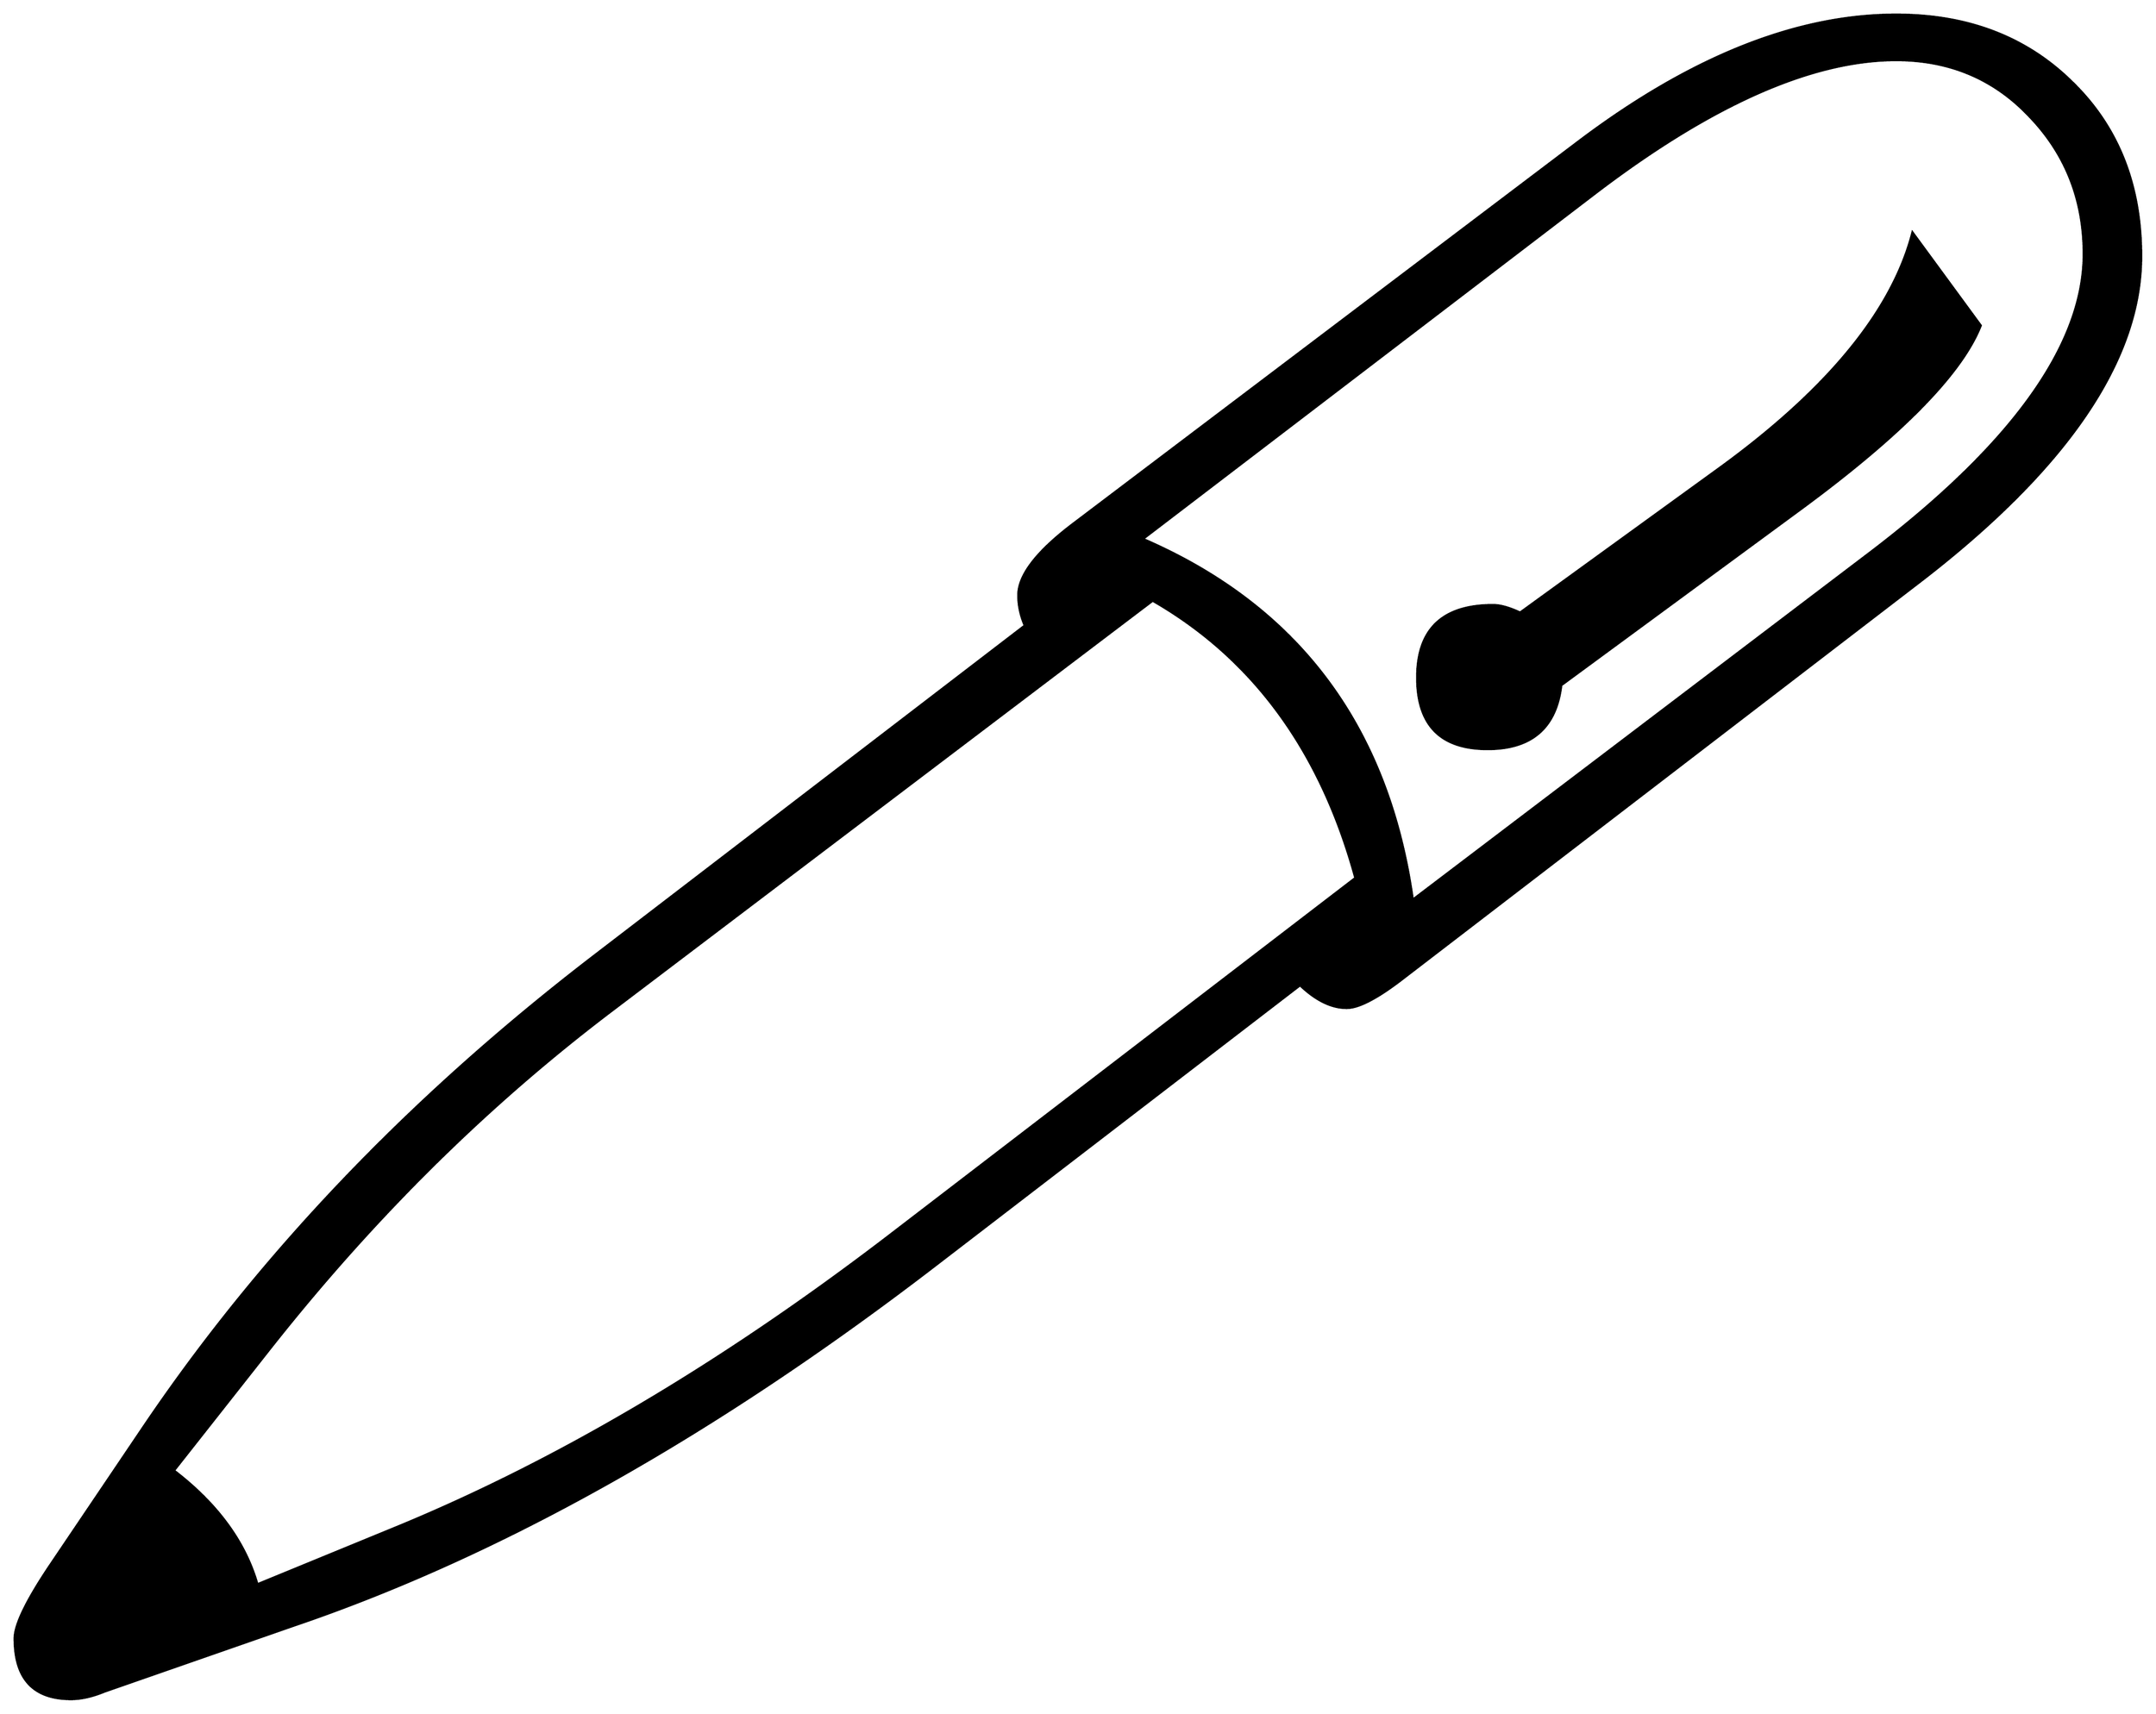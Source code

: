 


\begin{tikzpicture}[y=0.80pt, x=0.80pt, yscale=-1.0, xscale=1.0, inner sep=0pt, outer sep=0pt]
\begin{scope}[shift={(100.0,1864.0)},nonzero rule]
  \path[draw=.,fill=.,line width=1.600pt] (2036.0,-1295.0) ..
    controls (2036.0,-1199.0) and (1967.333,-1098.333) ..
    (1830.0,-993.0) -- (1356.0,-629.0) .. controls
    (1332.0,-610.333) and (1314.333,-601.0) .. (1303.0,-601.0) ..
    controls (1289.0,-601.0) and (1274.667,-608.0) ..
    (1260.0,-622.0) -- (923.0,-363.0) .. controls (719.0,-206.333)
    and (522.0,-95.667) .. (332.0,-31.0) -- (157.0,30.0) ..
    controls (145.667,34.667) and (135.333,37.0) .. (126.0,37.0) ..
    controls (91.333,37.0) and (74.0,18.333) .. (74.0,-19.0) ..
    controls (74.0,-31.667) and (85.0,-54.333) .. (107.0,-87.0) --
    (192.0,-213.0) .. controls (300.667,-374.333) and (440.333,-520.333)
    .. (611.0,-651.0) -- (1006.0,-954.0) .. controls
    (1002.0,-963.333) and (1000.0,-972.667) .. (1000.0,-982.0) ..
    controls (1000.0,-1000.667) and (1017.333,-1023.0) ..
    (1052.0,-1049.0) -- (1517.0,-1401.0) .. controls
    (1620.333,-1479.0) and (1718.0,-1518.0) .. (1810.0,-1518.0) ..
    controls (1876.0,-1518.0) and (1930.0,-1497.333) ..
    (1972.0,-1456.0) .. controls (2014.667,-1414.667) and
    (2036.0,-1361.0) .. (2036.0,-1295.0) --
    cycle(1983.0,-1297.0) .. controls (1983.0,-1347.0) and
    (1966.333,-1389.333) .. (1933.0,-1424.0) .. controls
    (1900.333,-1458.667) and (1859.333,-1476.0) .. (1810.0,-1476.0) ..
    controls (1732.0,-1476.0) and (1639.0,-1434.667) ..
    (1531.0,-1352.0) -- (1115.0,-1034.0) .. controls
    (1258.333,-972.0) and (1341.333,-861.0) .. (1364.0,-701.0) --
    (1784.0,-1020.0) .. controls (1916.667,-1120.667) and
    (1983.0,-1213.0) .. (1983.0,-1297.0) -- cycle(1311.0,-721.0)
    .. controls (1279.0,-838.333) and (1216.667,-923.667) ..
    (1124.0,-977.0) -- (623.0,-597.0) .. controls (509.0,-510.333)
    and (404.667,-407.0) .. (310.0,-287.0) -- (221.0,-174.0) ..
    controls (261.0,-143.333) and (286.667,-108.333) .. (298.0,-69.0)
    -- (427.0,-122.0) .. controls (575.667,-183.333) and
    (727.0,-273.0) .. (881.0,-391.0) -- (1311.0,-721.0) --
    cycle(1888.0,-1231.0) .. controls (1870.667,-1187.0) and
    (1816.0,-1131.0) .. (1724.0,-1063.0) -- (1501.0,-899.0) ..
    controls (1496.333,-859.667) and (1473.667,-840.0) ..
    (1433.0,-840.0) .. controls (1389.667,-840.0) and
    (1368.0,-862.0) .. (1368.0,-906.0) .. controls
    (1368.0,-950.667) and (1391.333,-973.0) .. (1438.0,-973.0) ..
    controls (1444.667,-973.0) and (1453.0,-970.667) ..
    (1463.0,-966.0) -- (1645.0,-1098.0) .. controls
    (1746.333,-1171.333) and (1806.333,-1244.333) .. (1825.0,-1317.0) --
    (1888.0,-1231.0) -- cycle;
\end{scope}

\end{tikzpicture}


